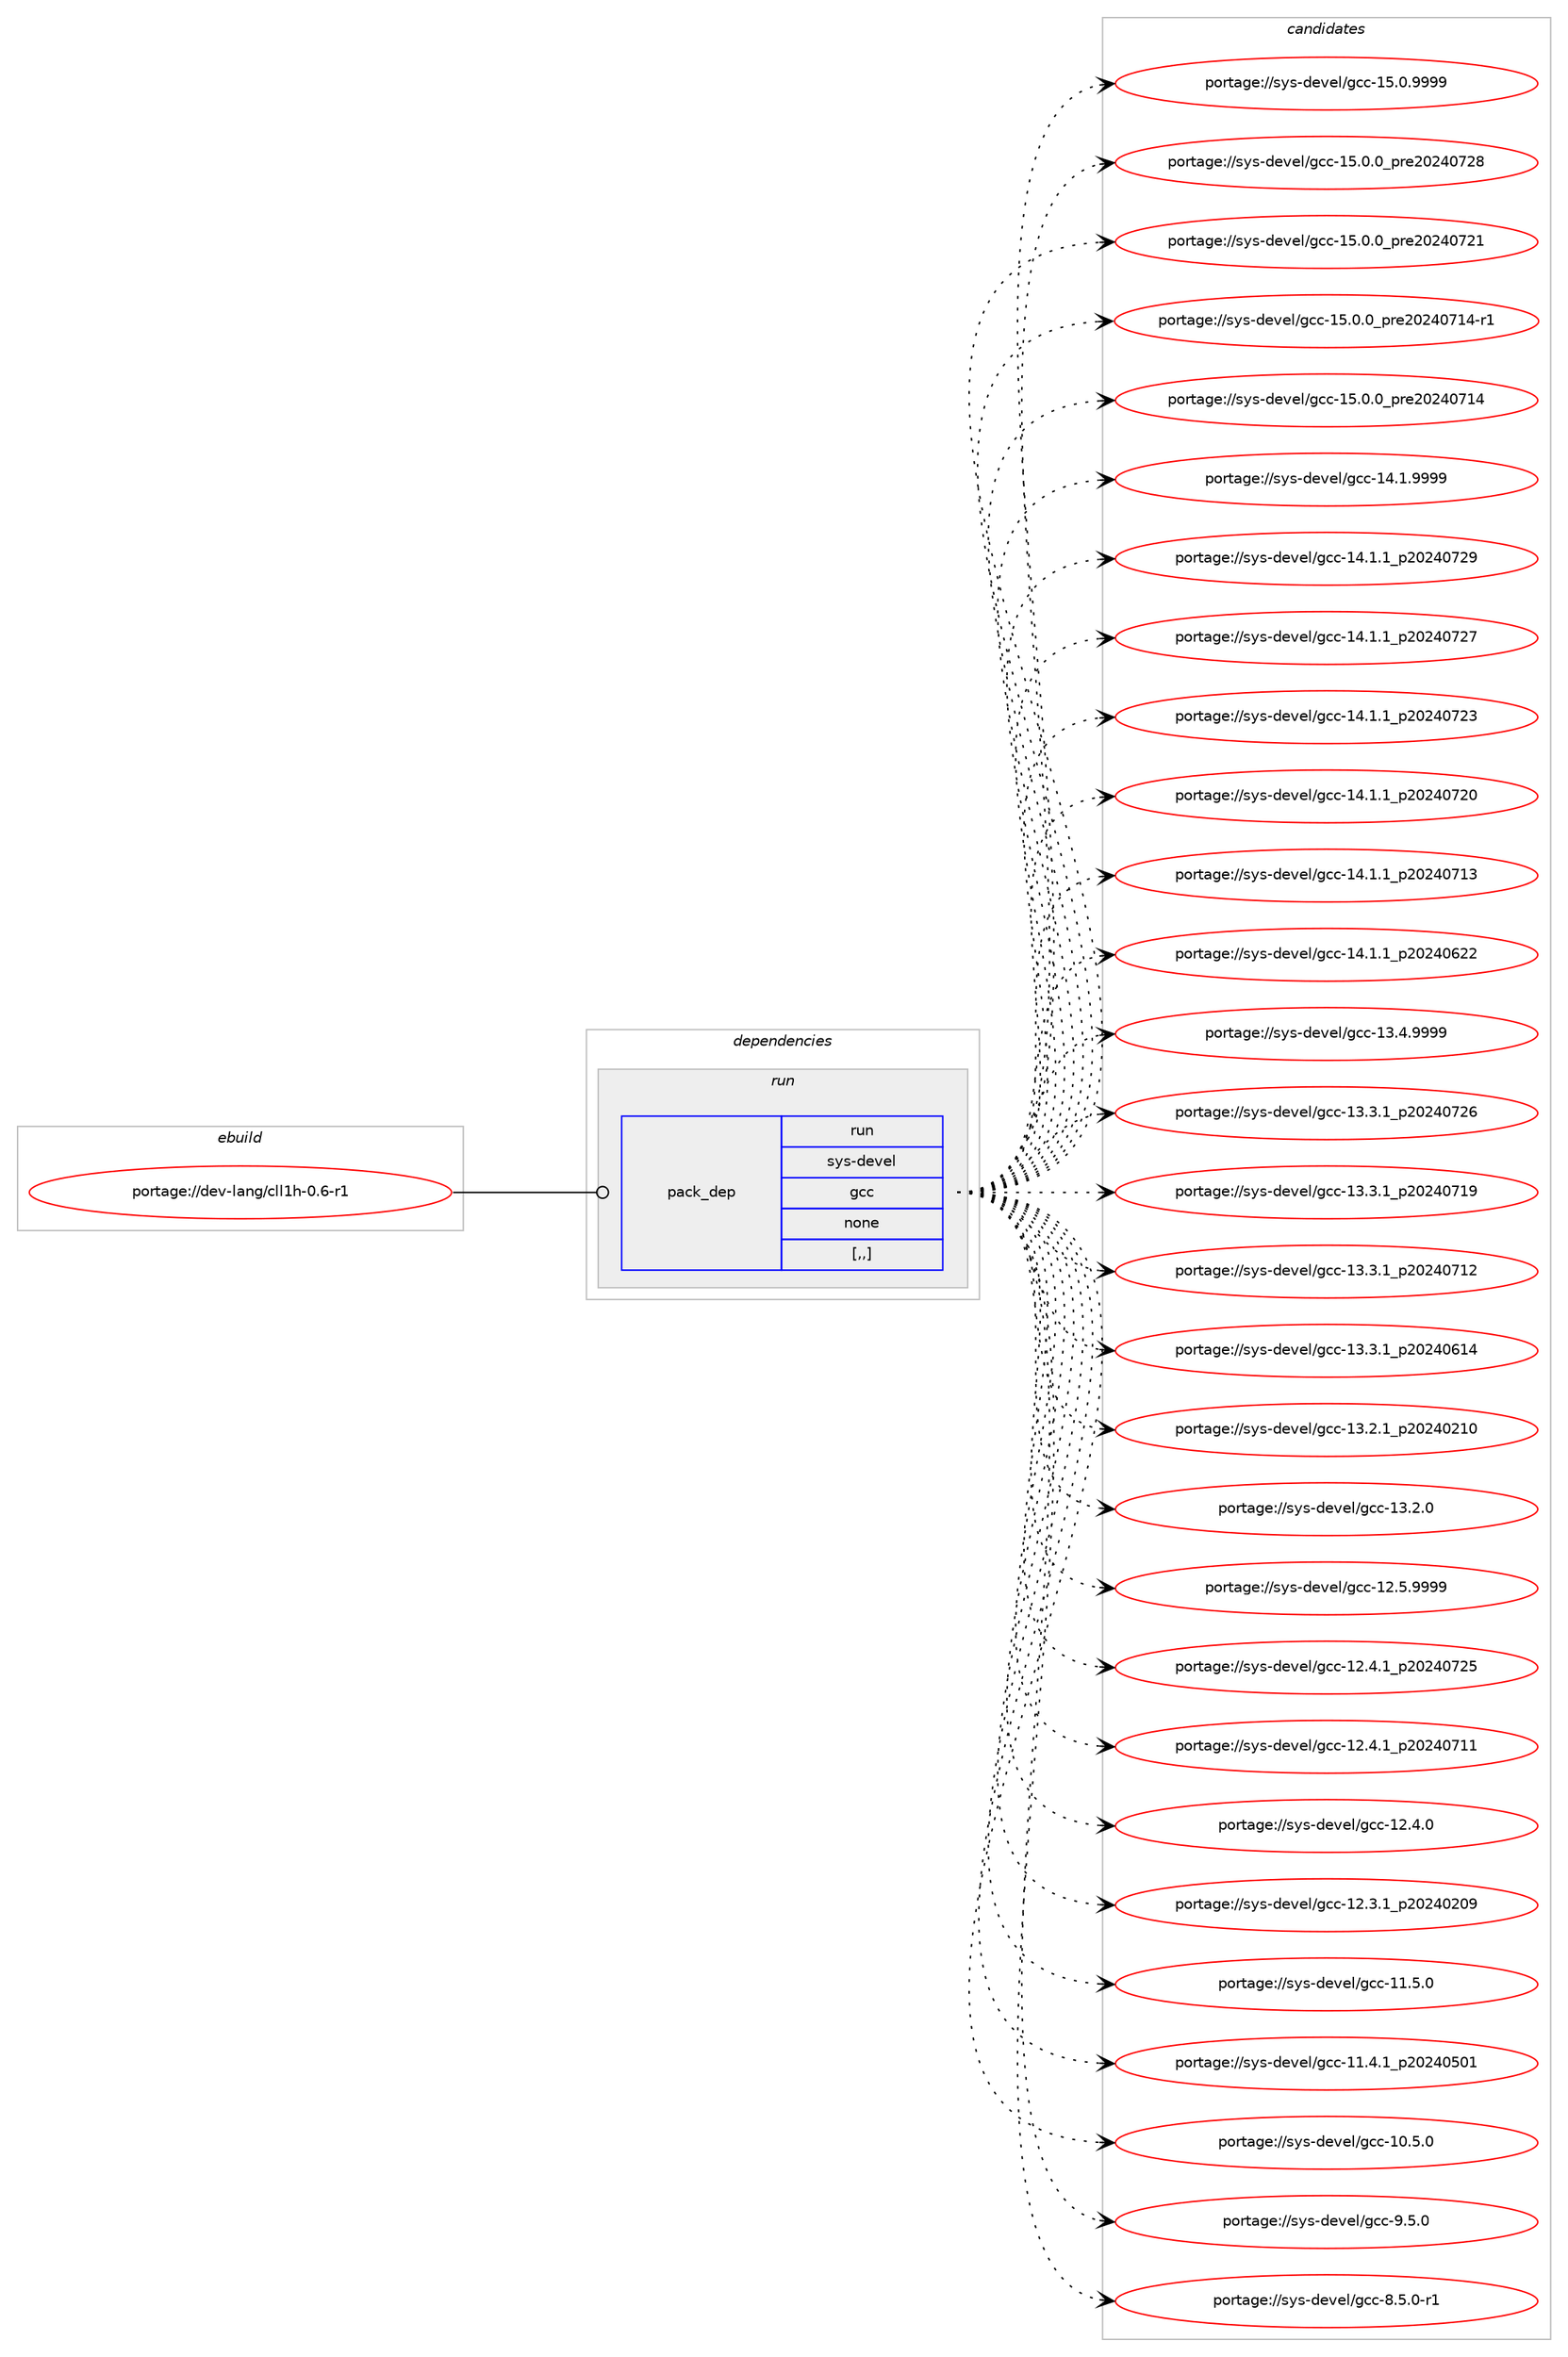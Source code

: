digraph prolog {

# *************
# Graph options
# *************

newrank=true;
concentrate=true;
compound=true;
graph [rankdir=LR,fontname=Helvetica,fontsize=10,ranksep=1.5];#, ranksep=2.5, nodesep=0.2];
edge  [arrowhead=vee];
node  [fontname=Helvetica,fontsize=10];

# **********
# The ebuild
# **********

subgraph cluster_leftcol {
color=gray;
label=<<i>ebuild</i>>;
id [label="portage://dev-lang/cll1h-0.6-r1", color=red, width=4, href="../dev-lang/cll1h-0.6-r1.svg"];
}

# ****************
# The dependencies
# ****************

subgraph cluster_midcol {
color=gray;
label=<<i>dependencies</i>>;
subgraph cluster_compile {
fillcolor="#eeeeee";
style=filled;
label=<<i>compile</i>>;
}
subgraph cluster_compileandrun {
fillcolor="#eeeeee";
style=filled;
label=<<i>compile and run</i>>;
}
subgraph cluster_run {
fillcolor="#eeeeee";
style=filled;
label=<<i>run</i>>;
subgraph pack74812 {
dependency98653 [label=<<TABLE BORDER="0" CELLBORDER="1" CELLSPACING="0" CELLPADDING="4" WIDTH="220"><TR><TD ROWSPAN="6" CELLPADDING="30">pack_dep</TD></TR><TR><TD WIDTH="110">run</TD></TR><TR><TD>sys-devel</TD></TR><TR><TD>gcc</TD></TR><TR><TD>none</TD></TR><TR><TD>[,,]</TD></TR></TABLE>>, shape=none, color=blue];
}
id:e -> dependency98653:w [weight=20,style="solid",arrowhead="odot"];
}
}

# **************
# The candidates
# **************

subgraph cluster_choices {
rank=same;
color=gray;
label=<<i>candidates</i>>;

subgraph choice74812 {
color=black;
nodesep=1;
choice1151211154510010111810110847103999945495346484657575757 [label="portage://sys-devel/gcc-15.0.9999", color=red, width=4,href="../sys-devel/gcc-15.0.9999.svg"];
choice1151211154510010111810110847103999945495346484648951121141015048505248555056 [label="portage://sys-devel/gcc-15.0.0_pre20240728", color=red, width=4,href="../sys-devel/gcc-15.0.0_pre20240728.svg"];
choice1151211154510010111810110847103999945495346484648951121141015048505248555049 [label="portage://sys-devel/gcc-15.0.0_pre20240721", color=red, width=4,href="../sys-devel/gcc-15.0.0_pre20240721.svg"];
choice11512111545100101118101108471039999454953464846489511211410150485052485549524511449 [label="portage://sys-devel/gcc-15.0.0_pre20240714-r1", color=red, width=4,href="../sys-devel/gcc-15.0.0_pre20240714-r1.svg"];
choice1151211154510010111810110847103999945495346484648951121141015048505248554952 [label="portage://sys-devel/gcc-15.0.0_pre20240714", color=red, width=4,href="../sys-devel/gcc-15.0.0_pre20240714.svg"];
choice1151211154510010111810110847103999945495246494657575757 [label="portage://sys-devel/gcc-14.1.9999", color=red, width=4,href="../sys-devel/gcc-14.1.9999.svg"];
choice1151211154510010111810110847103999945495246494649951125048505248555057 [label="portage://sys-devel/gcc-14.1.1_p20240729", color=red, width=4,href="../sys-devel/gcc-14.1.1_p20240729.svg"];
choice1151211154510010111810110847103999945495246494649951125048505248555055 [label="portage://sys-devel/gcc-14.1.1_p20240727", color=red, width=4,href="../sys-devel/gcc-14.1.1_p20240727.svg"];
choice1151211154510010111810110847103999945495246494649951125048505248555051 [label="portage://sys-devel/gcc-14.1.1_p20240723", color=red, width=4,href="../sys-devel/gcc-14.1.1_p20240723.svg"];
choice1151211154510010111810110847103999945495246494649951125048505248555048 [label="portage://sys-devel/gcc-14.1.1_p20240720", color=red, width=4,href="../sys-devel/gcc-14.1.1_p20240720.svg"];
choice1151211154510010111810110847103999945495246494649951125048505248554951 [label="portage://sys-devel/gcc-14.1.1_p20240713", color=red, width=4,href="../sys-devel/gcc-14.1.1_p20240713.svg"];
choice1151211154510010111810110847103999945495246494649951125048505248545050 [label="portage://sys-devel/gcc-14.1.1_p20240622", color=red, width=4,href="../sys-devel/gcc-14.1.1_p20240622.svg"];
choice1151211154510010111810110847103999945495146524657575757 [label="portage://sys-devel/gcc-13.4.9999", color=red, width=4,href="../sys-devel/gcc-13.4.9999.svg"];
choice1151211154510010111810110847103999945495146514649951125048505248555054 [label="portage://sys-devel/gcc-13.3.1_p20240726", color=red, width=4,href="../sys-devel/gcc-13.3.1_p20240726.svg"];
choice1151211154510010111810110847103999945495146514649951125048505248554957 [label="portage://sys-devel/gcc-13.3.1_p20240719", color=red, width=4,href="../sys-devel/gcc-13.3.1_p20240719.svg"];
choice1151211154510010111810110847103999945495146514649951125048505248554950 [label="portage://sys-devel/gcc-13.3.1_p20240712", color=red, width=4,href="../sys-devel/gcc-13.3.1_p20240712.svg"];
choice1151211154510010111810110847103999945495146514649951125048505248544952 [label="portage://sys-devel/gcc-13.3.1_p20240614", color=red, width=4,href="../sys-devel/gcc-13.3.1_p20240614.svg"];
choice1151211154510010111810110847103999945495146504649951125048505248504948 [label="portage://sys-devel/gcc-13.2.1_p20240210", color=red, width=4,href="../sys-devel/gcc-13.2.1_p20240210.svg"];
choice1151211154510010111810110847103999945495146504648 [label="portage://sys-devel/gcc-13.2.0", color=red, width=4,href="../sys-devel/gcc-13.2.0.svg"];
choice1151211154510010111810110847103999945495046534657575757 [label="portage://sys-devel/gcc-12.5.9999", color=red, width=4,href="../sys-devel/gcc-12.5.9999.svg"];
choice1151211154510010111810110847103999945495046524649951125048505248555053 [label="portage://sys-devel/gcc-12.4.1_p20240725", color=red, width=4,href="../sys-devel/gcc-12.4.1_p20240725.svg"];
choice1151211154510010111810110847103999945495046524649951125048505248554949 [label="portage://sys-devel/gcc-12.4.1_p20240711", color=red, width=4,href="../sys-devel/gcc-12.4.1_p20240711.svg"];
choice1151211154510010111810110847103999945495046524648 [label="portage://sys-devel/gcc-12.4.0", color=red, width=4,href="../sys-devel/gcc-12.4.0.svg"];
choice1151211154510010111810110847103999945495046514649951125048505248504857 [label="portage://sys-devel/gcc-12.3.1_p20240209", color=red, width=4,href="../sys-devel/gcc-12.3.1_p20240209.svg"];
choice1151211154510010111810110847103999945494946534648 [label="portage://sys-devel/gcc-11.5.0", color=red, width=4,href="../sys-devel/gcc-11.5.0.svg"];
choice1151211154510010111810110847103999945494946524649951125048505248534849 [label="portage://sys-devel/gcc-11.4.1_p20240501", color=red, width=4,href="../sys-devel/gcc-11.4.1_p20240501.svg"];
choice1151211154510010111810110847103999945494846534648 [label="portage://sys-devel/gcc-10.5.0", color=red, width=4,href="../sys-devel/gcc-10.5.0.svg"];
choice11512111545100101118101108471039999455746534648 [label="portage://sys-devel/gcc-9.5.0", color=red, width=4,href="../sys-devel/gcc-9.5.0.svg"];
choice115121115451001011181011084710399994556465346484511449 [label="portage://sys-devel/gcc-8.5.0-r1", color=red, width=4,href="../sys-devel/gcc-8.5.0-r1.svg"];
dependency98653:e -> choice1151211154510010111810110847103999945495346484657575757:w [style=dotted,weight="100"];
dependency98653:e -> choice1151211154510010111810110847103999945495346484648951121141015048505248555056:w [style=dotted,weight="100"];
dependency98653:e -> choice1151211154510010111810110847103999945495346484648951121141015048505248555049:w [style=dotted,weight="100"];
dependency98653:e -> choice11512111545100101118101108471039999454953464846489511211410150485052485549524511449:w [style=dotted,weight="100"];
dependency98653:e -> choice1151211154510010111810110847103999945495346484648951121141015048505248554952:w [style=dotted,weight="100"];
dependency98653:e -> choice1151211154510010111810110847103999945495246494657575757:w [style=dotted,weight="100"];
dependency98653:e -> choice1151211154510010111810110847103999945495246494649951125048505248555057:w [style=dotted,weight="100"];
dependency98653:e -> choice1151211154510010111810110847103999945495246494649951125048505248555055:w [style=dotted,weight="100"];
dependency98653:e -> choice1151211154510010111810110847103999945495246494649951125048505248555051:w [style=dotted,weight="100"];
dependency98653:e -> choice1151211154510010111810110847103999945495246494649951125048505248555048:w [style=dotted,weight="100"];
dependency98653:e -> choice1151211154510010111810110847103999945495246494649951125048505248554951:w [style=dotted,weight="100"];
dependency98653:e -> choice1151211154510010111810110847103999945495246494649951125048505248545050:w [style=dotted,weight="100"];
dependency98653:e -> choice1151211154510010111810110847103999945495146524657575757:w [style=dotted,weight="100"];
dependency98653:e -> choice1151211154510010111810110847103999945495146514649951125048505248555054:w [style=dotted,weight="100"];
dependency98653:e -> choice1151211154510010111810110847103999945495146514649951125048505248554957:w [style=dotted,weight="100"];
dependency98653:e -> choice1151211154510010111810110847103999945495146514649951125048505248554950:w [style=dotted,weight="100"];
dependency98653:e -> choice1151211154510010111810110847103999945495146514649951125048505248544952:w [style=dotted,weight="100"];
dependency98653:e -> choice1151211154510010111810110847103999945495146504649951125048505248504948:w [style=dotted,weight="100"];
dependency98653:e -> choice1151211154510010111810110847103999945495146504648:w [style=dotted,weight="100"];
dependency98653:e -> choice1151211154510010111810110847103999945495046534657575757:w [style=dotted,weight="100"];
dependency98653:e -> choice1151211154510010111810110847103999945495046524649951125048505248555053:w [style=dotted,weight="100"];
dependency98653:e -> choice1151211154510010111810110847103999945495046524649951125048505248554949:w [style=dotted,weight="100"];
dependency98653:e -> choice1151211154510010111810110847103999945495046524648:w [style=dotted,weight="100"];
dependency98653:e -> choice1151211154510010111810110847103999945495046514649951125048505248504857:w [style=dotted,weight="100"];
dependency98653:e -> choice1151211154510010111810110847103999945494946534648:w [style=dotted,weight="100"];
dependency98653:e -> choice1151211154510010111810110847103999945494946524649951125048505248534849:w [style=dotted,weight="100"];
dependency98653:e -> choice1151211154510010111810110847103999945494846534648:w [style=dotted,weight="100"];
dependency98653:e -> choice11512111545100101118101108471039999455746534648:w [style=dotted,weight="100"];
dependency98653:e -> choice115121115451001011181011084710399994556465346484511449:w [style=dotted,weight="100"];
}
}

}
